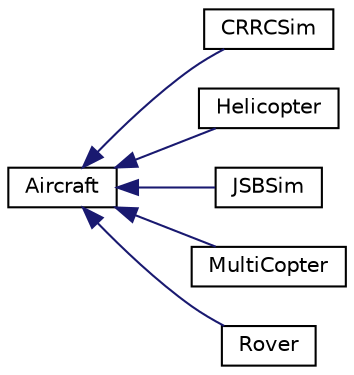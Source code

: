digraph "Graphical Class Hierarchy"
{
 // INTERACTIVE_SVG=YES
  edge [fontname="Helvetica",fontsize="10",labelfontname="Helvetica",labelfontsize="10"];
  node [fontname="Helvetica",fontsize="10",shape=record];
  rankdir="LR";
  Node1 [label="Aircraft",height=0.2,width=0.4,color="black", fillcolor="white", style="filled",URL="$classAircraft.html",tooltip="-*- tab-width: 4; Mode: C++; c-basic-offset: 4; indent-tabs-mode: nil -*- "];
  Node1 -> Node2 [dir="back",color="midnightblue",fontsize="10",style="solid",fontname="Helvetica"];
  Node2 [label="CRRCSim",height=0.2,width=0.4,color="black", fillcolor="white", style="filled",URL="$classCRRCSim.html",tooltip="-*- tab-width: 4; Mode: C++; c-basic-offset: 4; indent-tabs-mode: nil -*- "];
  Node1 -> Node3 [dir="back",color="midnightblue",fontsize="10",style="solid",fontname="Helvetica"];
  Node3 [label="Helicopter",height=0.2,width=0.4,color="black", fillcolor="white", style="filled",URL="$classHelicopter.html",tooltip="-*- tab-width: 4; Mode: C++; c-basic-offset: 4; indent-tabs-mode: nil -*- "];
  Node1 -> Node4 [dir="back",color="midnightblue",fontsize="10",style="solid",fontname="Helvetica"];
  Node4 [label="JSBSim",height=0.2,width=0.4,color="black", fillcolor="white", style="filled",URL="$classJSBSim.html",tooltip="-*- tab-width: 4; Mode: C++; c-basic-offset: 4; indent-tabs-mode: nil -*- "];
  Node1 -> Node5 [dir="back",color="midnightblue",fontsize="10",style="solid",fontname="Helvetica"];
  Node5 [label="MultiCopter",height=0.2,width=0.4,color="black", fillcolor="white", style="filled",URL="$classMultiCopter.html"];
  Node1 -> Node6 [dir="back",color="midnightblue",fontsize="10",style="solid",fontname="Helvetica"];
  Node6 [label="Rover",height=0.2,width=0.4,color="black", fillcolor="white", style="filled",URL="$classRover.html",tooltip="-*- tab-width: 4; Mode: C++; c-basic-offset: 4; indent-tabs-mode: nil -*- "];
}

